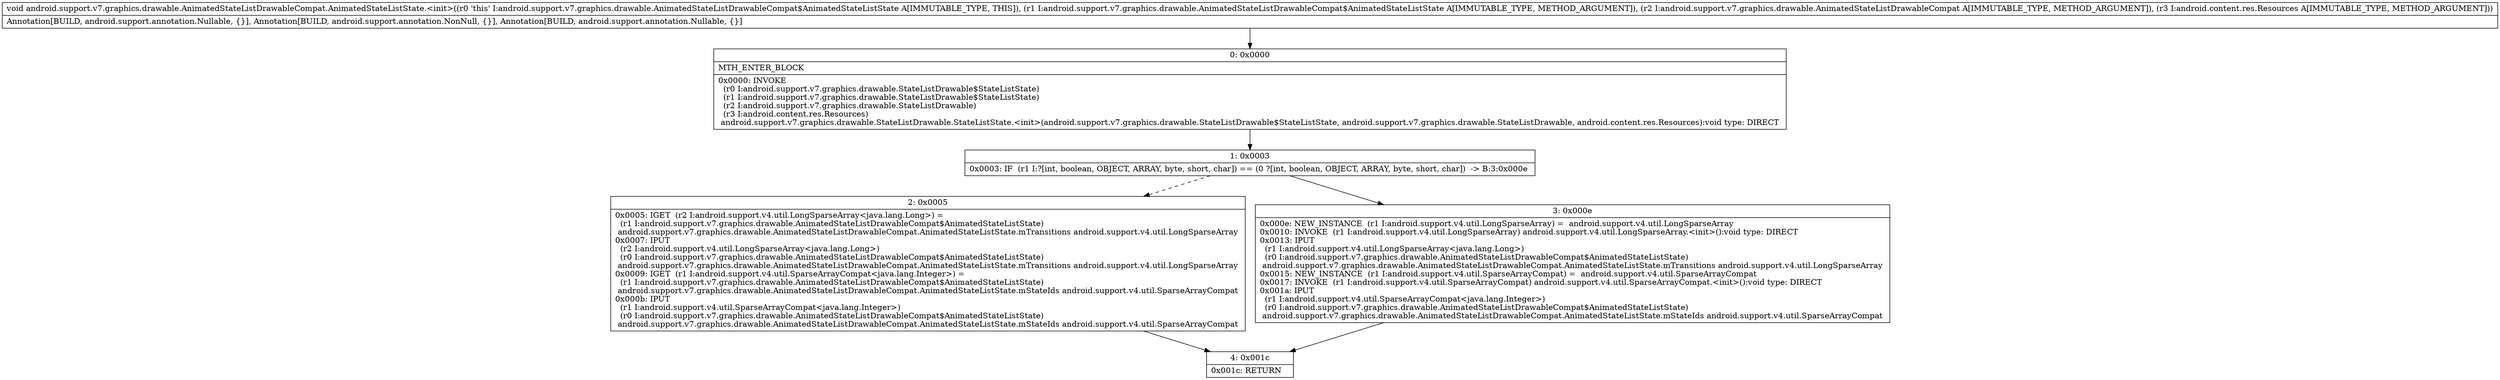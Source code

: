 digraph "CFG forandroid.support.v7.graphics.drawable.AnimatedStateListDrawableCompat.AnimatedStateListState.\<init\>(Landroid\/support\/v7\/graphics\/drawable\/AnimatedStateListDrawableCompat$AnimatedStateListState;Landroid\/support\/v7\/graphics\/drawable\/AnimatedStateListDrawableCompat;Landroid\/content\/res\/Resources;)V" {
Node_0 [shape=record,label="{0\:\ 0x0000|MTH_ENTER_BLOCK\l|0x0000: INVOKE  \l  (r0 I:android.support.v7.graphics.drawable.StateListDrawable$StateListState)\l  (r1 I:android.support.v7.graphics.drawable.StateListDrawable$StateListState)\l  (r2 I:android.support.v7.graphics.drawable.StateListDrawable)\l  (r3 I:android.content.res.Resources)\l android.support.v7.graphics.drawable.StateListDrawable.StateListState.\<init\>(android.support.v7.graphics.drawable.StateListDrawable$StateListState, android.support.v7.graphics.drawable.StateListDrawable, android.content.res.Resources):void type: DIRECT \l}"];
Node_1 [shape=record,label="{1\:\ 0x0003|0x0003: IF  (r1 I:?[int, boolean, OBJECT, ARRAY, byte, short, char]) == (0 ?[int, boolean, OBJECT, ARRAY, byte, short, char])  \-\> B:3:0x000e \l}"];
Node_2 [shape=record,label="{2\:\ 0x0005|0x0005: IGET  (r2 I:android.support.v4.util.LongSparseArray\<java.lang.Long\>) = \l  (r1 I:android.support.v7.graphics.drawable.AnimatedStateListDrawableCompat$AnimatedStateListState)\l android.support.v7.graphics.drawable.AnimatedStateListDrawableCompat.AnimatedStateListState.mTransitions android.support.v4.util.LongSparseArray \l0x0007: IPUT  \l  (r2 I:android.support.v4.util.LongSparseArray\<java.lang.Long\>)\l  (r0 I:android.support.v7.graphics.drawable.AnimatedStateListDrawableCompat$AnimatedStateListState)\l android.support.v7.graphics.drawable.AnimatedStateListDrawableCompat.AnimatedStateListState.mTransitions android.support.v4.util.LongSparseArray \l0x0009: IGET  (r1 I:android.support.v4.util.SparseArrayCompat\<java.lang.Integer\>) = \l  (r1 I:android.support.v7.graphics.drawable.AnimatedStateListDrawableCompat$AnimatedStateListState)\l android.support.v7.graphics.drawable.AnimatedStateListDrawableCompat.AnimatedStateListState.mStateIds android.support.v4.util.SparseArrayCompat \l0x000b: IPUT  \l  (r1 I:android.support.v4.util.SparseArrayCompat\<java.lang.Integer\>)\l  (r0 I:android.support.v7.graphics.drawable.AnimatedStateListDrawableCompat$AnimatedStateListState)\l android.support.v7.graphics.drawable.AnimatedStateListDrawableCompat.AnimatedStateListState.mStateIds android.support.v4.util.SparseArrayCompat \l}"];
Node_3 [shape=record,label="{3\:\ 0x000e|0x000e: NEW_INSTANCE  (r1 I:android.support.v4.util.LongSparseArray) =  android.support.v4.util.LongSparseArray \l0x0010: INVOKE  (r1 I:android.support.v4.util.LongSparseArray) android.support.v4.util.LongSparseArray.\<init\>():void type: DIRECT \l0x0013: IPUT  \l  (r1 I:android.support.v4.util.LongSparseArray\<java.lang.Long\>)\l  (r0 I:android.support.v7.graphics.drawable.AnimatedStateListDrawableCompat$AnimatedStateListState)\l android.support.v7.graphics.drawable.AnimatedStateListDrawableCompat.AnimatedStateListState.mTransitions android.support.v4.util.LongSparseArray \l0x0015: NEW_INSTANCE  (r1 I:android.support.v4.util.SparseArrayCompat) =  android.support.v4.util.SparseArrayCompat \l0x0017: INVOKE  (r1 I:android.support.v4.util.SparseArrayCompat) android.support.v4.util.SparseArrayCompat.\<init\>():void type: DIRECT \l0x001a: IPUT  \l  (r1 I:android.support.v4.util.SparseArrayCompat\<java.lang.Integer\>)\l  (r0 I:android.support.v7.graphics.drawable.AnimatedStateListDrawableCompat$AnimatedStateListState)\l android.support.v7.graphics.drawable.AnimatedStateListDrawableCompat.AnimatedStateListState.mStateIds android.support.v4.util.SparseArrayCompat \l}"];
Node_4 [shape=record,label="{4\:\ 0x001c|0x001c: RETURN   \l}"];
MethodNode[shape=record,label="{void android.support.v7.graphics.drawable.AnimatedStateListDrawableCompat.AnimatedStateListState.\<init\>((r0 'this' I:android.support.v7.graphics.drawable.AnimatedStateListDrawableCompat$AnimatedStateListState A[IMMUTABLE_TYPE, THIS]), (r1 I:android.support.v7.graphics.drawable.AnimatedStateListDrawableCompat$AnimatedStateListState A[IMMUTABLE_TYPE, METHOD_ARGUMENT]), (r2 I:android.support.v7.graphics.drawable.AnimatedStateListDrawableCompat A[IMMUTABLE_TYPE, METHOD_ARGUMENT]), (r3 I:android.content.res.Resources A[IMMUTABLE_TYPE, METHOD_ARGUMENT]))  | Annotation[BUILD, android.support.annotation.Nullable, \{\}], Annotation[BUILD, android.support.annotation.NonNull, \{\}], Annotation[BUILD, android.support.annotation.Nullable, \{\}]\l}"];
MethodNode -> Node_0;
Node_0 -> Node_1;
Node_1 -> Node_2[style=dashed];
Node_1 -> Node_3;
Node_2 -> Node_4;
Node_3 -> Node_4;
}

